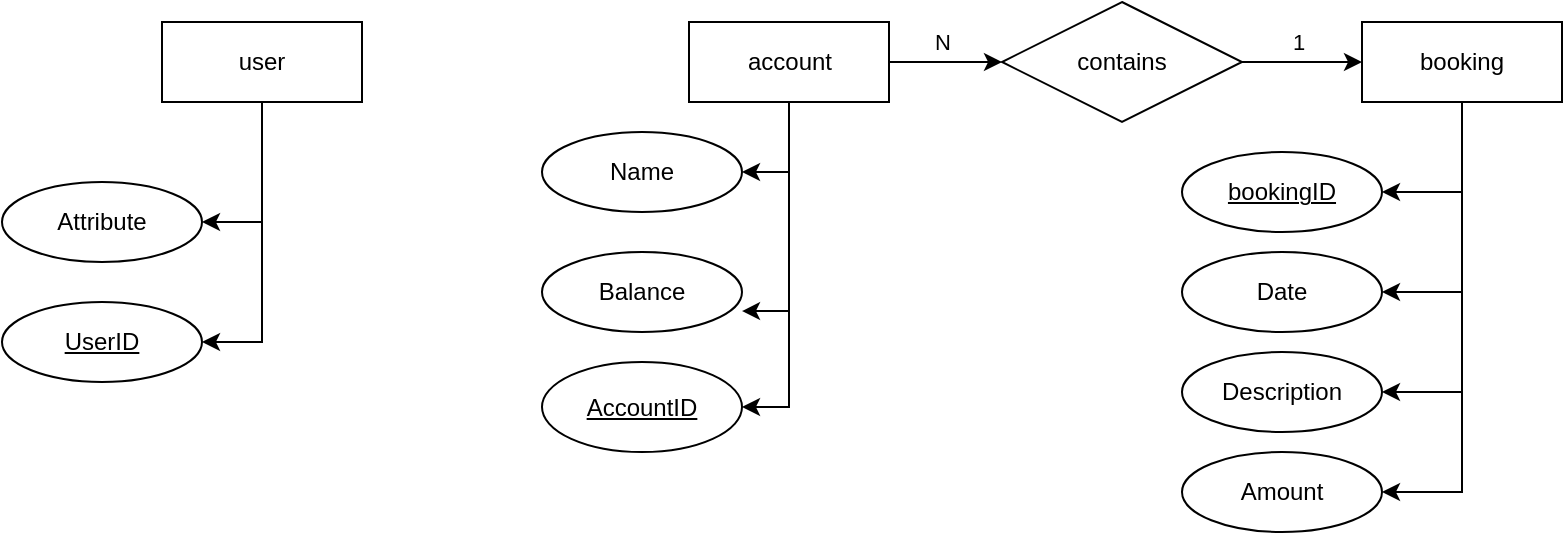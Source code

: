<mxfile version="24.4.4" type="device">
  <diagram name="Page-1" id="N28bqmTFyhz6pplvEkUL">
    <mxGraphModel dx="1128" dy="743" grid="1" gridSize="10" guides="1" tooltips="1" connect="1" arrows="1" fold="1" page="1" pageScale="1" pageWidth="827" pageHeight="1169" math="0" shadow="0">
      <root>
        <mxCell id="0" />
        <mxCell id="1" parent="0" />
        <mxCell id="0KsfwF-BBP8w_LCdqewA-60" style="edgeStyle=orthogonalEdgeStyle;rounded=0;orthogonalLoop=1;jettySize=auto;html=1;entryX=1;entryY=0.5;entryDx=0;entryDy=0;" edge="1" parent="1" source="0KsfwF-BBP8w_LCdqewA-14" target="0KsfwF-BBP8w_LCdqewA-37">
          <mxGeometry relative="1" as="geometry" />
        </mxCell>
        <mxCell id="0KsfwF-BBP8w_LCdqewA-61" style="edgeStyle=orthogonalEdgeStyle;rounded=0;orthogonalLoop=1;jettySize=auto;html=1;entryX=1;entryY=0.5;entryDx=0;entryDy=0;" edge="1" parent="1" source="0KsfwF-BBP8w_LCdqewA-14" target="0KsfwF-BBP8w_LCdqewA-39">
          <mxGeometry relative="1" as="geometry" />
        </mxCell>
        <mxCell id="0KsfwF-BBP8w_LCdqewA-14" value="user" style="whiteSpace=wrap;html=1;align=center;" vertex="1" parent="1">
          <mxGeometry x="100" y="330" width="100" height="40" as="geometry" />
        </mxCell>
        <mxCell id="0KsfwF-BBP8w_LCdqewA-29" style="edgeStyle=orthogonalEdgeStyle;rounded=0;orthogonalLoop=1;jettySize=auto;html=1;" edge="1" parent="1" source="0KsfwF-BBP8w_LCdqewA-19" target="0KsfwF-BBP8w_LCdqewA-26">
          <mxGeometry relative="1" as="geometry" />
        </mxCell>
        <mxCell id="0KsfwF-BBP8w_LCdqewA-30" value="N" style="edgeLabel;html=1;align=center;verticalAlign=middle;resizable=0;points=[];" vertex="1" connectable="0" parent="0KsfwF-BBP8w_LCdqewA-29">
          <mxGeometry x="0.179" y="-2" relative="1" as="geometry">
            <mxPoint x="-7" y="-12" as="offset" />
          </mxGeometry>
        </mxCell>
        <mxCell id="0KsfwF-BBP8w_LCdqewA-56" style="edgeStyle=orthogonalEdgeStyle;rounded=0;orthogonalLoop=1;jettySize=auto;html=1;entryX=1;entryY=0.5;entryDx=0;entryDy=0;" edge="1" parent="1" source="0KsfwF-BBP8w_LCdqewA-19" target="0KsfwF-BBP8w_LCdqewA-41">
          <mxGeometry relative="1" as="geometry" />
        </mxCell>
        <mxCell id="0KsfwF-BBP8w_LCdqewA-58" style="edgeStyle=orthogonalEdgeStyle;rounded=0;orthogonalLoop=1;jettySize=auto;html=1;entryX=1;entryY=0.5;entryDx=0;entryDy=0;" edge="1" parent="1" source="0KsfwF-BBP8w_LCdqewA-19" target="0KsfwF-BBP8w_LCdqewA-43">
          <mxGeometry relative="1" as="geometry" />
        </mxCell>
        <mxCell id="0KsfwF-BBP8w_LCdqewA-19" value="account" style="whiteSpace=wrap;html=1;align=center;" vertex="1" parent="1">
          <mxGeometry x="363.5" y="330" width="100" height="40" as="geometry" />
        </mxCell>
        <mxCell id="0KsfwF-BBP8w_LCdqewA-50" style="edgeStyle=orthogonalEdgeStyle;rounded=0;orthogonalLoop=1;jettySize=auto;html=1;entryX=1;entryY=0.5;entryDx=0;entryDy=0;" edge="1" parent="1" source="0KsfwF-BBP8w_LCdqewA-21" target="0KsfwF-BBP8w_LCdqewA-46">
          <mxGeometry relative="1" as="geometry" />
        </mxCell>
        <mxCell id="0KsfwF-BBP8w_LCdqewA-51" style="edgeStyle=orthogonalEdgeStyle;rounded=0;orthogonalLoop=1;jettySize=auto;html=1;entryX=1;entryY=0.5;entryDx=0;entryDy=0;" edge="1" parent="1" source="0KsfwF-BBP8w_LCdqewA-21" target="0KsfwF-BBP8w_LCdqewA-47">
          <mxGeometry relative="1" as="geometry" />
        </mxCell>
        <mxCell id="0KsfwF-BBP8w_LCdqewA-52" style="edgeStyle=orthogonalEdgeStyle;rounded=0;orthogonalLoop=1;jettySize=auto;html=1;exitX=0.5;exitY=1;exitDx=0;exitDy=0;entryX=1;entryY=0.5;entryDx=0;entryDy=0;" edge="1" parent="1" source="0KsfwF-BBP8w_LCdqewA-21" target="0KsfwF-BBP8w_LCdqewA-48">
          <mxGeometry relative="1" as="geometry" />
        </mxCell>
        <mxCell id="0KsfwF-BBP8w_LCdqewA-53" style="edgeStyle=orthogonalEdgeStyle;rounded=0;orthogonalLoop=1;jettySize=auto;html=1;entryX=1;entryY=0.5;entryDx=0;entryDy=0;" edge="1" parent="1" source="0KsfwF-BBP8w_LCdqewA-21" target="0KsfwF-BBP8w_LCdqewA-49">
          <mxGeometry relative="1" as="geometry" />
        </mxCell>
        <mxCell id="0KsfwF-BBP8w_LCdqewA-21" value="booking" style="whiteSpace=wrap;html=1;align=center;" vertex="1" parent="1">
          <mxGeometry x="700" y="330" width="100" height="40" as="geometry" />
        </mxCell>
        <mxCell id="0KsfwF-BBP8w_LCdqewA-27" style="edgeStyle=orthogonalEdgeStyle;rounded=0;orthogonalLoop=1;jettySize=auto;html=1;" edge="1" parent="1" source="0KsfwF-BBP8w_LCdqewA-26" target="0KsfwF-BBP8w_LCdqewA-21">
          <mxGeometry relative="1" as="geometry" />
        </mxCell>
        <mxCell id="0KsfwF-BBP8w_LCdqewA-33" value="1" style="edgeLabel;html=1;align=center;verticalAlign=middle;resizable=0;points=[];" vertex="1" connectable="0" parent="0KsfwF-BBP8w_LCdqewA-27">
          <mxGeometry x="-0.073" y="-3" relative="1" as="geometry">
            <mxPoint y="-13" as="offset" />
          </mxGeometry>
        </mxCell>
        <mxCell id="0KsfwF-BBP8w_LCdqewA-26" value="contains" style="shape=rhombus;perimeter=rhombusPerimeter;whiteSpace=wrap;html=1;align=center;" vertex="1" parent="1">
          <mxGeometry x="520" y="320" width="120" height="60" as="geometry" />
        </mxCell>
        <mxCell id="0KsfwF-BBP8w_LCdqewA-37" value="UserID" style="ellipse;whiteSpace=wrap;html=1;align=center;fontStyle=4;" vertex="1" parent="1">
          <mxGeometry x="20" y="470" width="100" height="40" as="geometry" />
        </mxCell>
        <mxCell id="0KsfwF-BBP8w_LCdqewA-39" value="Attribute" style="ellipse;whiteSpace=wrap;html=1;align=center;" vertex="1" parent="1">
          <mxGeometry x="20" y="410" width="100" height="40" as="geometry" />
        </mxCell>
        <mxCell id="0KsfwF-BBP8w_LCdqewA-41" value="Name" style="ellipse;whiteSpace=wrap;html=1;align=center;" vertex="1" parent="1">
          <mxGeometry x="290" y="385" width="100" height="40" as="geometry" />
        </mxCell>
        <mxCell id="0KsfwF-BBP8w_LCdqewA-43" value="AccountID" style="ellipse;whiteSpace=wrap;html=1;align=center;fontStyle=4;" vertex="1" parent="1">
          <mxGeometry x="290" y="500" width="100" height="45" as="geometry" />
        </mxCell>
        <mxCell id="0KsfwF-BBP8w_LCdqewA-46" value="bookingID" style="ellipse;whiteSpace=wrap;html=1;align=center;fontStyle=4;" vertex="1" parent="1">
          <mxGeometry x="610" y="395" width="100" height="40" as="geometry" />
        </mxCell>
        <mxCell id="0KsfwF-BBP8w_LCdqewA-47" value="Date" style="ellipse;whiteSpace=wrap;html=1;align=center;" vertex="1" parent="1">
          <mxGeometry x="610" y="445" width="100" height="40" as="geometry" />
        </mxCell>
        <mxCell id="0KsfwF-BBP8w_LCdqewA-48" value="Description" style="ellipse;whiteSpace=wrap;html=1;align=center;" vertex="1" parent="1">
          <mxGeometry x="610" y="495" width="100" height="40" as="geometry" />
        </mxCell>
        <mxCell id="0KsfwF-BBP8w_LCdqewA-49" value="Amount" style="ellipse;whiteSpace=wrap;html=1;align=center;" vertex="1" parent="1">
          <mxGeometry x="610" y="545" width="100" height="40" as="geometry" />
        </mxCell>
        <mxCell id="0KsfwF-BBP8w_LCdqewA-54" value="Balance" style="ellipse;whiteSpace=wrap;html=1;align=center;" vertex="1" parent="1">
          <mxGeometry x="290" y="445" width="100" height="40" as="geometry" />
        </mxCell>
        <mxCell id="0KsfwF-BBP8w_LCdqewA-57" style="edgeStyle=orthogonalEdgeStyle;rounded=0;orthogonalLoop=1;jettySize=auto;html=1;entryX=1;entryY=0.738;entryDx=0;entryDy=0;entryPerimeter=0;" edge="1" parent="1" source="0KsfwF-BBP8w_LCdqewA-19" target="0KsfwF-BBP8w_LCdqewA-54">
          <mxGeometry relative="1" as="geometry" />
        </mxCell>
      </root>
    </mxGraphModel>
  </diagram>
</mxfile>
